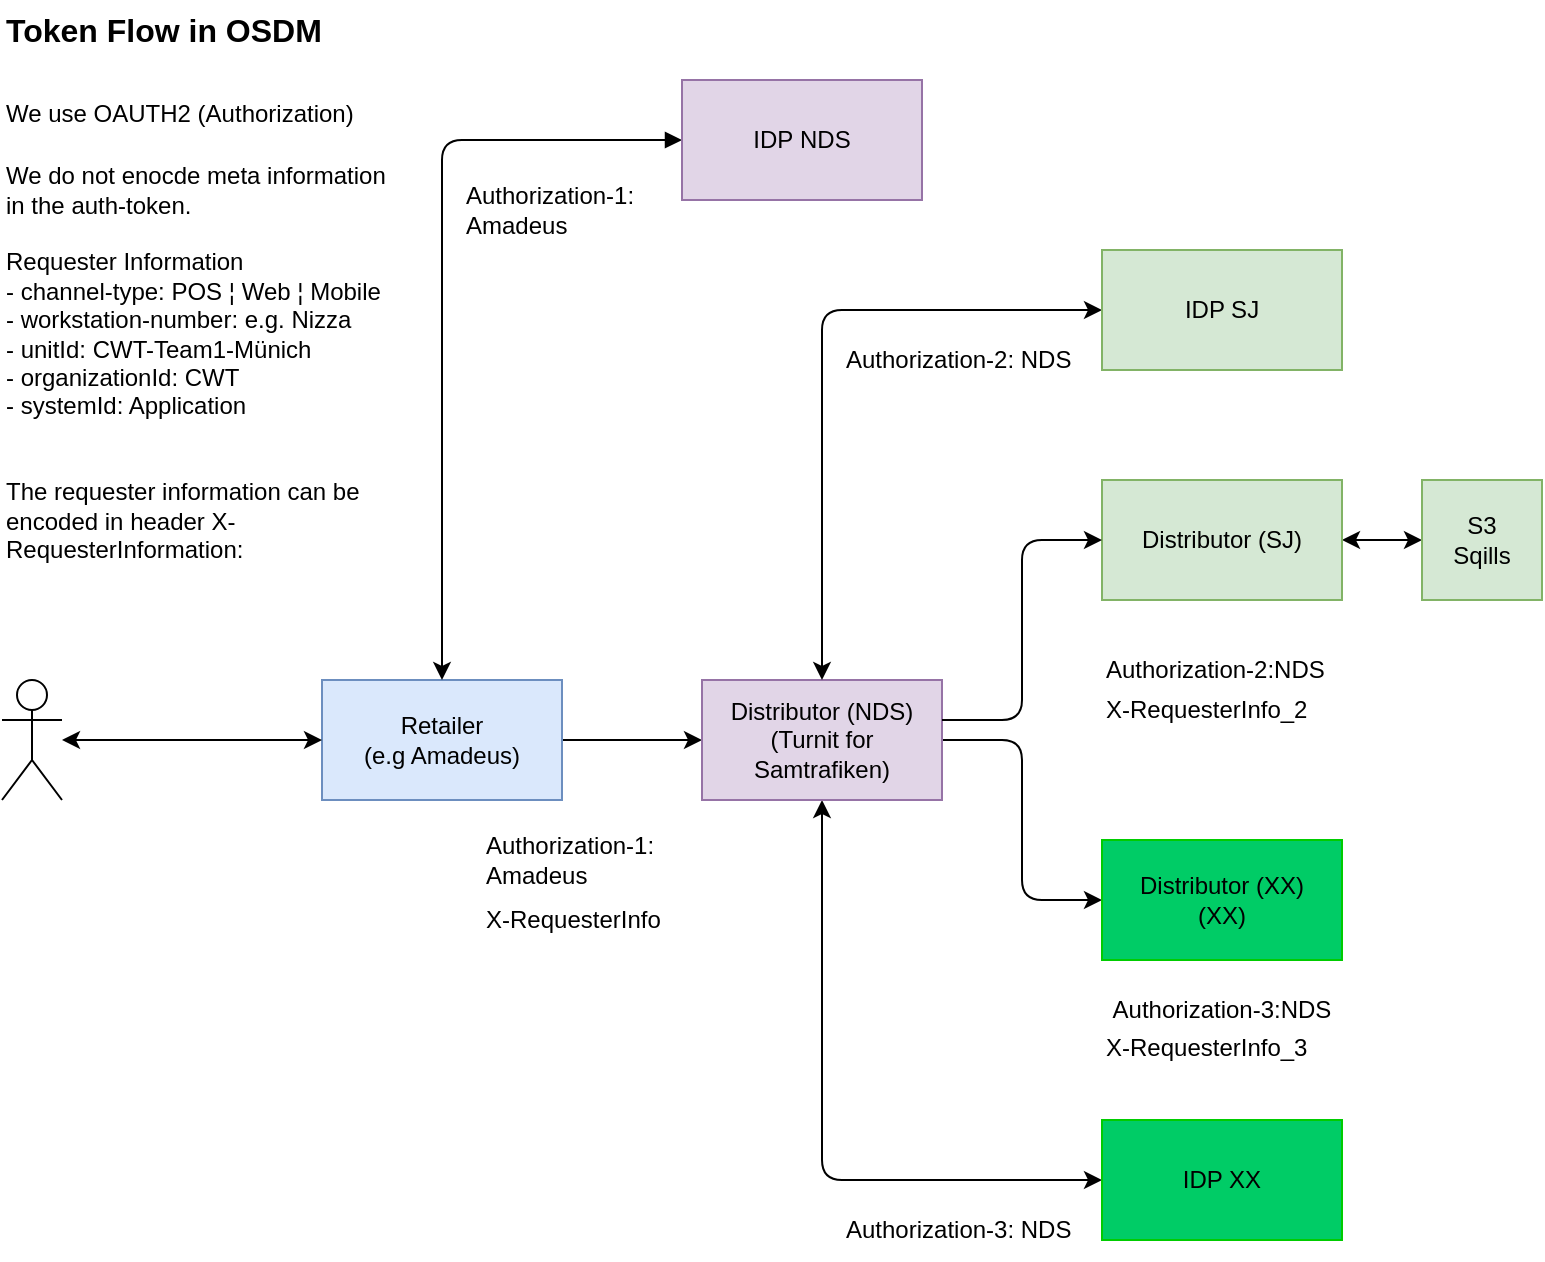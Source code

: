 <mxfile>
    <diagram id="bJMIwr0A9He_RSmY0JB1" name="Seite-1">
        <mxGraphModel dx="1139" dy="609" grid="1" gridSize="10" guides="1" tooltips="1" connect="1" arrows="1" fold="1" page="1" pageScale="1" pageWidth="827" pageHeight="1169" math="0" shadow="0">
            <root>
                <mxCell id="0"/>
                <mxCell id="1" parent="0"/>
                <mxCell id="zQ4FurMcATKcGi5QNHq2-6" style="edgeStyle=orthogonalEdgeStyle;rounded=0;orthogonalLoop=1;jettySize=auto;html=1;entryX=0;entryY=0.5;entryDx=0;entryDy=0;" parent="1" source="zQ4FurMcATKcGi5QNHq2-1" target="zQ4FurMcATKcGi5QNHq2-2" edge="1">
                    <mxGeometry relative="1" as="geometry"/>
                </mxCell>
                <mxCell id="zQ4FurMcATKcGi5QNHq2-1" value="Retailer&lt;br&gt;(e.g Amadeus)" style="rounded=0;whiteSpace=wrap;html=1;fillColor=#dae8fc;strokeColor=#6c8ebf;" parent="1" vertex="1">
                    <mxGeometry x="200" y="400" width="120" height="60" as="geometry"/>
                </mxCell>
                <mxCell id="zQ4FurMcATKcGi5QNHq2-14" style="edgeStyle=orthogonalEdgeStyle;rounded=1;orthogonalLoop=1;jettySize=auto;html=1;entryX=0;entryY=0.5;entryDx=0;entryDy=0;" parent="1" source="zQ4FurMcATKcGi5QNHq2-2" target="zQ4FurMcATKcGi5QNHq2-13" edge="1">
                    <mxGeometry relative="1" as="geometry"/>
                </mxCell>
                <mxCell id="zQ4FurMcATKcGi5QNHq2-16" style="edgeStyle=orthogonalEdgeStyle;rounded=1;orthogonalLoop=1;jettySize=auto;html=1;entryX=0;entryY=0.5;entryDx=0;entryDy=0;startArrow=classic;startFill=1;exitX=0.5;exitY=1;exitDx=0;exitDy=0;" parent="1" source="zQ4FurMcATKcGi5QNHq2-2" target="zQ4FurMcATKcGi5QNHq2-15" edge="1">
                    <mxGeometry relative="1" as="geometry">
                        <Array as="points">
                            <mxPoint x="450" y="650"/>
                        </Array>
                    </mxGeometry>
                </mxCell>
                <mxCell id="zQ4FurMcATKcGi5QNHq2-2" value="Distributor (NDS)&lt;br&gt;(Turnit for Samtrafiken)" style="rounded=0;whiteSpace=wrap;html=1;fillColor=#e1d5e7;strokeColor=#9673a6;" parent="1" vertex="1">
                    <mxGeometry x="390" y="400" width="120" height="60" as="geometry"/>
                </mxCell>
                <mxCell id="zQ4FurMcATKcGi5QNHq2-36" style="edgeStyle=orthogonalEdgeStyle;rounded=1;orthogonalLoop=1;jettySize=auto;html=1;exitX=1;exitY=0.5;exitDx=0;exitDy=0;entryX=0;entryY=0.5;entryDx=0;entryDy=0;fontSize=16;startArrow=classic;startFill=1;" parent="1" source="zQ4FurMcATKcGi5QNHq2-3" target="zQ4FurMcATKcGi5QNHq2-35" edge="1">
                    <mxGeometry relative="1" as="geometry"/>
                </mxCell>
                <mxCell id="zQ4FurMcATKcGi5QNHq2-3" value="Distributor (SJ)" style="rounded=0;whiteSpace=wrap;html=1;fillColor=#d5e8d4;strokeColor=#82b366;" parent="1" vertex="1">
                    <mxGeometry x="590" y="300" width="120" height="60" as="geometry"/>
                </mxCell>
                <mxCell id="zQ4FurMcATKcGi5QNHq2-12" style="edgeStyle=orthogonalEdgeStyle;rounded=1;orthogonalLoop=1;jettySize=auto;html=1;entryX=0.5;entryY=0;entryDx=0;entryDy=0;startArrow=classic;startFill=1;exitX=0;exitY=0.5;exitDx=0;exitDy=0;" parent="1" source="zQ4FurMcATKcGi5QNHq2-4" target="zQ4FurMcATKcGi5QNHq2-2" edge="1">
                    <mxGeometry relative="1" as="geometry">
                        <Array as="points">
                            <mxPoint x="450" y="215"/>
                        </Array>
                    </mxGeometry>
                </mxCell>
                <mxCell id="zQ4FurMcATKcGi5QNHq2-4" value="IDP SJ" style="rounded=0;whiteSpace=wrap;html=1;fillColor=#d5e8d4;strokeColor=#82b366;" parent="1" vertex="1">
                    <mxGeometry x="590" y="185" width="120" height="60" as="geometry"/>
                </mxCell>
                <mxCell id="zQ4FurMcATKcGi5QNHq2-27" style="edgeStyle=orthogonalEdgeStyle;rounded=1;orthogonalLoop=1;jettySize=auto;html=1;entryX=0;entryY=0.5;entryDx=0;entryDy=0;startArrow=classic;startFill=1;" parent="1" source="zQ4FurMcATKcGi5QNHq2-5" target="zQ4FurMcATKcGi5QNHq2-1" edge="1">
                    <mxGeometry relative="1" as="geometry"/>
                </mxCell>
                <mxCell id="zQ4FurMcATKcGi5QNHq2-5" value="" style="shape=umlActor;verticalLabelPosition=bottom;verticalAlign=top;html=1;outlineConnect=0;" parent="1" vertex="1">
                    <mxGeometry x="40" y="400" width="30" height="60" as="geometry"/>
                </mxCell>
                <mxCell id="zQ4FurMcATKcGi5QNHq2-10" style="edgeStyle=orthogonalEdgeStyle;rounded=1;orthogonalLoop=1;jettySize=auto;html=1;exitX=0;exitY=0.5;exitDx=0;exitDy=0;startArrow=block;startFill=1;" parent="1" source="zQ4FurMcATKcGi5QNHq2-7" edge="1">
                    <mxGeometry relative="1" as="geometry">
                        <Array as="points">
                            <mxPoint x="380" y="130"/>
                            <mxPoint x="260" y="130"/>
                        </Array>
                        <mxPoint x="260" y="400" as="targetPoint"/>
                    </mxGeometry>
                </mxCell>
                <mxCell id="zQ4FurMcATKcGi5QNHq2-7" value="IDP&amp;nbsp;NDS" style="rounded=0;whiteSpace=wrap;html=1;fillColor=#e1d5e7;strokeColor=#9673a6;" parent="1" vertex="1">
                    <mxGeometry x="380" y="100" width="120" height="60" as="geometry"/>
                </mxCell>
                <mxCell id="zQ4FurMcATKcGi5QNHq2-8" value="" style="endArrow=classic;html=1;rounded=1;entryX=0;entryY=0.5;entryDx=0;entryDy=0;" parent="1" target="zQ4FurMcATKcGi5QNHq2-3" edge="1">
                    <mxGeometry width="50" height="50" relative="1" as="geometry">
                        <mxPoint x="510" y="420" as="sourcePoint"/>
                        <mxPoint x="680" y="420" as="targetPoint"/>
                        <Array as="points">
                            <mxPoint x="550" y="420"/>
                            <mxPoint x="550" y="330"/>
                        </Array>
                    </mxGeometry>
                </mxCell>
                <mxCell id="zQ4FurMcATKcGi5QNHq2-13" value="Distributor (XX)&lt;br&gt;(XX)" style="rounded=0;whiteSpace=wrap;html=1;fillColor=#00CC66;strokeColor=#00CC00;" parent="1" vertex="1">
                    <mxGeometry x="590" y="480" width="120" height="60" as="geometry"/>
                </mxCell>
                <mxCell id="zQ4FurMcATKcGi5QNHq2-15" value="IDP XX&lt;br&gt;" style="rounded=0;whiteSpace=wrap;html=1;fillColor=#00CC66;strokeColor=#00CC00;" parent="1" vertex="1">
                    <mxGeometry x="590" y="620" width="120" height="60" as="geometry"/>
                </mxCell>
                <mxCell id="zQ4FurMcATKcGi5QNHq2-18" value="Authorization-1: Amadeus" style="text;html=1;strokeColor=none;fillColor=none;align=left;verticalAlign=middle;whiteSpace=wrap;rounded=0;" parent="1" vertex="1">
                    <mxGeometry x="270" y="150" width="100" height="30" as="geometry"/>
                </mxCell>
                <mxCell id="zQ4FurMcATKcGi5QNHq2-19" value="Authorization-2: NDS" style="text;html=1;strokeColor=none;fillColor=none;align=left;verticalAlign=middle;whiteSpace=wrap;rounded=0;" parent="1" vertex="1">
                    <mxGeometry x="460" y="220" width="120" height="40" as="geometry"/>
                </mxCell>
                <mxCell id="zQ4FurMcATKcGi5QNHq2-20" value="Authorization-1: &lt;br&gt;Amadeus" style="text;html=1;strokeColor=none;fillColor=none;align=left;verticalAlign=middle;whiteSpace=wrap;rounded=0;" parent="1" vertex="1">
                    <mxGeometry x="280" y="470" width="90" height="40" as="geometry"/>
                </mxCell>
                <mxCell id="zQ4FurMcATKcGi5QNHq2-22" value="Authorization-3: NDS" style="text;html=1;strokeColor=none;fillColor=none;align=left;verticalAlign=middle;whiteSpace=wrap;rounded=0;" parent="1" vertex="1">
                    <mxGeometry x="460" y="660" width="120" height="30" as="geometry"/>
                </mxCell>
                <mxCell id="zQ4FurMcATKcGi5QNHq2-24" value="&lt;span style=&quot;font-size: 16px&quot;&gt;&lt;b&gt;Token Flow in OSDM&lt;/b&gt;&lt;/span&gt;" style="text;html=1;strokeColor=none;fillColor=none;align=left;verticalAlign=middle;whiteSpace=wrap;rounded=0;" parent="1" vertex="1">
                    <mxGeometry x="40" y="60" width="160" height="30" as="geometry"/>
                </mxCell>
                <mxCell id="zQ4FurMcATKcGi5QNHq2-25" value="We do not enocde meta information in the auth-token." style="rounded=0;whiteSpace=wrap;html=1;strokeColor=none;fillColor=none;align=left;" parent="1" vertex="1">
                    <mxGeometry x="40" y="140" width="200" height="30" as="geometry"/>
                </mxCell>
                <mxCell id="zQ4FurMcATKcGi5QNHq2-28" value="Authorization-2:NDS" style="text;html=1;strokeColor=none;fillColor=none;align=left;verticalAlign=middle;whiteSpace=wrap;rounded=0;" parent="1" vertex="1">
                    <mxGeometry x="590" y="380" width="130" height="30" as="geometry"/>
                </mxCell>
                <mxCell id="zQ4FurMcATKcGi5QNHq2-29" value="Authorization-3:NDS" style="text;html=1;strokeColor=none;fillColor=none;align=center;verticalAlign=middle;whiteSpace=wrap;rounded=0;" parent="1" vertex="1">
                    <mxGeometry x="585" y="550" width="130" height="30" as="geometry"/>
                </mxCell>
                <mxCell id="zQ4FurMcATKcGi5QNHq2-31" value="&lt;div&gt;Requester Information&lt;/div&gt;&lt;div&gt;&lt;span&gt;- channel-type: POS ¦ Web ¦ Mobile&lt;/span&gt;&lt;/div&gt;&lt;div&gt;&lt;span&gt;- workstation-number: e.g. Nizza&lt;/span&gt;&lt;/div&gt;&lt;div&gt;&lt;span&gt;- unitId: CWT-Team1-Münich&lt;/span&gt;&lt;/div&gt;&lt;div&gt;&lt;span&gt;- organizationId: CWT&lt;/span&gt;&lt;/div&gt;&lt;div&gt;&lt;span&gt;- systemId: Application&lt;/span&gt;&lt;/div&gt;&lt;div&gt;&lt;br&gt;&lt;/div&gt;&lt;div&gt;&lt;br&gt;&lt;/div&gt;&lt;div&gt;The requester information can be encoded&amp;nbsp;&lt;span&gt;in header X-RequesterInformation&lt;/span&gt;&lt;span&gt;:&amp;nbsp;&lt;/span&gt;&lt;/div&gt;" style="rounded=0;whiteSpace=wrap;html=1;strokeColor=none;fillColor=none;align=left;" parent="1" vertex="1">
                    <mxGeometry x="40" y="185" width="210" height="155" as="geometry"/>
                </mxCell>
                <mxCell id="zQ4FurMcATKcGi5QNHq2-32" value="X-RequesterInfo_2" style="text;html=1;strokeColor=none;fillColor=none;align=left;verticalAlign=middle;whiteSpace=wrap;rounded=0;" parent="1" vertex="1">
                    <mxGeometry x="590" y="400" width="140" height="30" as="geometry"/>
                </mxCell>
                <mxCell id="zQ4FurMcATKcGi5QNHq2-33" value="X-RequesterInfo" style="text;html=1;strokeColor=none;fillColor=none;align=left;verticalAlign=middle;whiteSpace=wrap;rounded=0;" parent="1" vertex="1">
                    <mxGeometry x="280" y="510" width="120" height="20" as="geometry"/>
                </mxCell>
                <mxCell id="zQ4FurMcATKcGi5QNHq2-34" value="X-RequesterInfo_3" style="text;html=1;strokeColor=none;fillColor=none;align=left;verticalAlign=middle;whiteSpace=wrap;rounded=0;" parent="1" vertex="1">
                    <mxGeometry x="590" y="574" width="140" height="20" as="geometry"/>
                </mxCell>
                <mxCell id="zQ4FurMcATKcGi5QNHq2-35" value="S3&lt;br&gt;Sqills" style="whiteSpace=wrap;html=1;aspect=fixed;fontSize=12;strokeColor=#82b366;fillColor=#d5e8d4;rounded=0;" parent="1" vertex="1">
                    <mxGeometry x="750" y="300" width="60" height="60" as="geometry"/>
                </mxCell>
                <mxCell id="zQ4FurMcATKcGi5QNHq2-37" value="&lt;span style=&quot;font-size: 12px;&quot;&gt;We use OAUTH2 (Authorization)&lt;/span&gt;" style="text;html=1;strokeColor=none;fillColor=none;align=left;verticalAlign=middle;whiteSpace=wrap;rounded=0;fontSize=16;" parent="1" vertex="1">
                    <mxGeometry x="40" y="100" width="190" height="30" as="geometry"/>
                </mxCell>
            </root>
        </mxGraphModel>
    </diagram>
</mxfile>